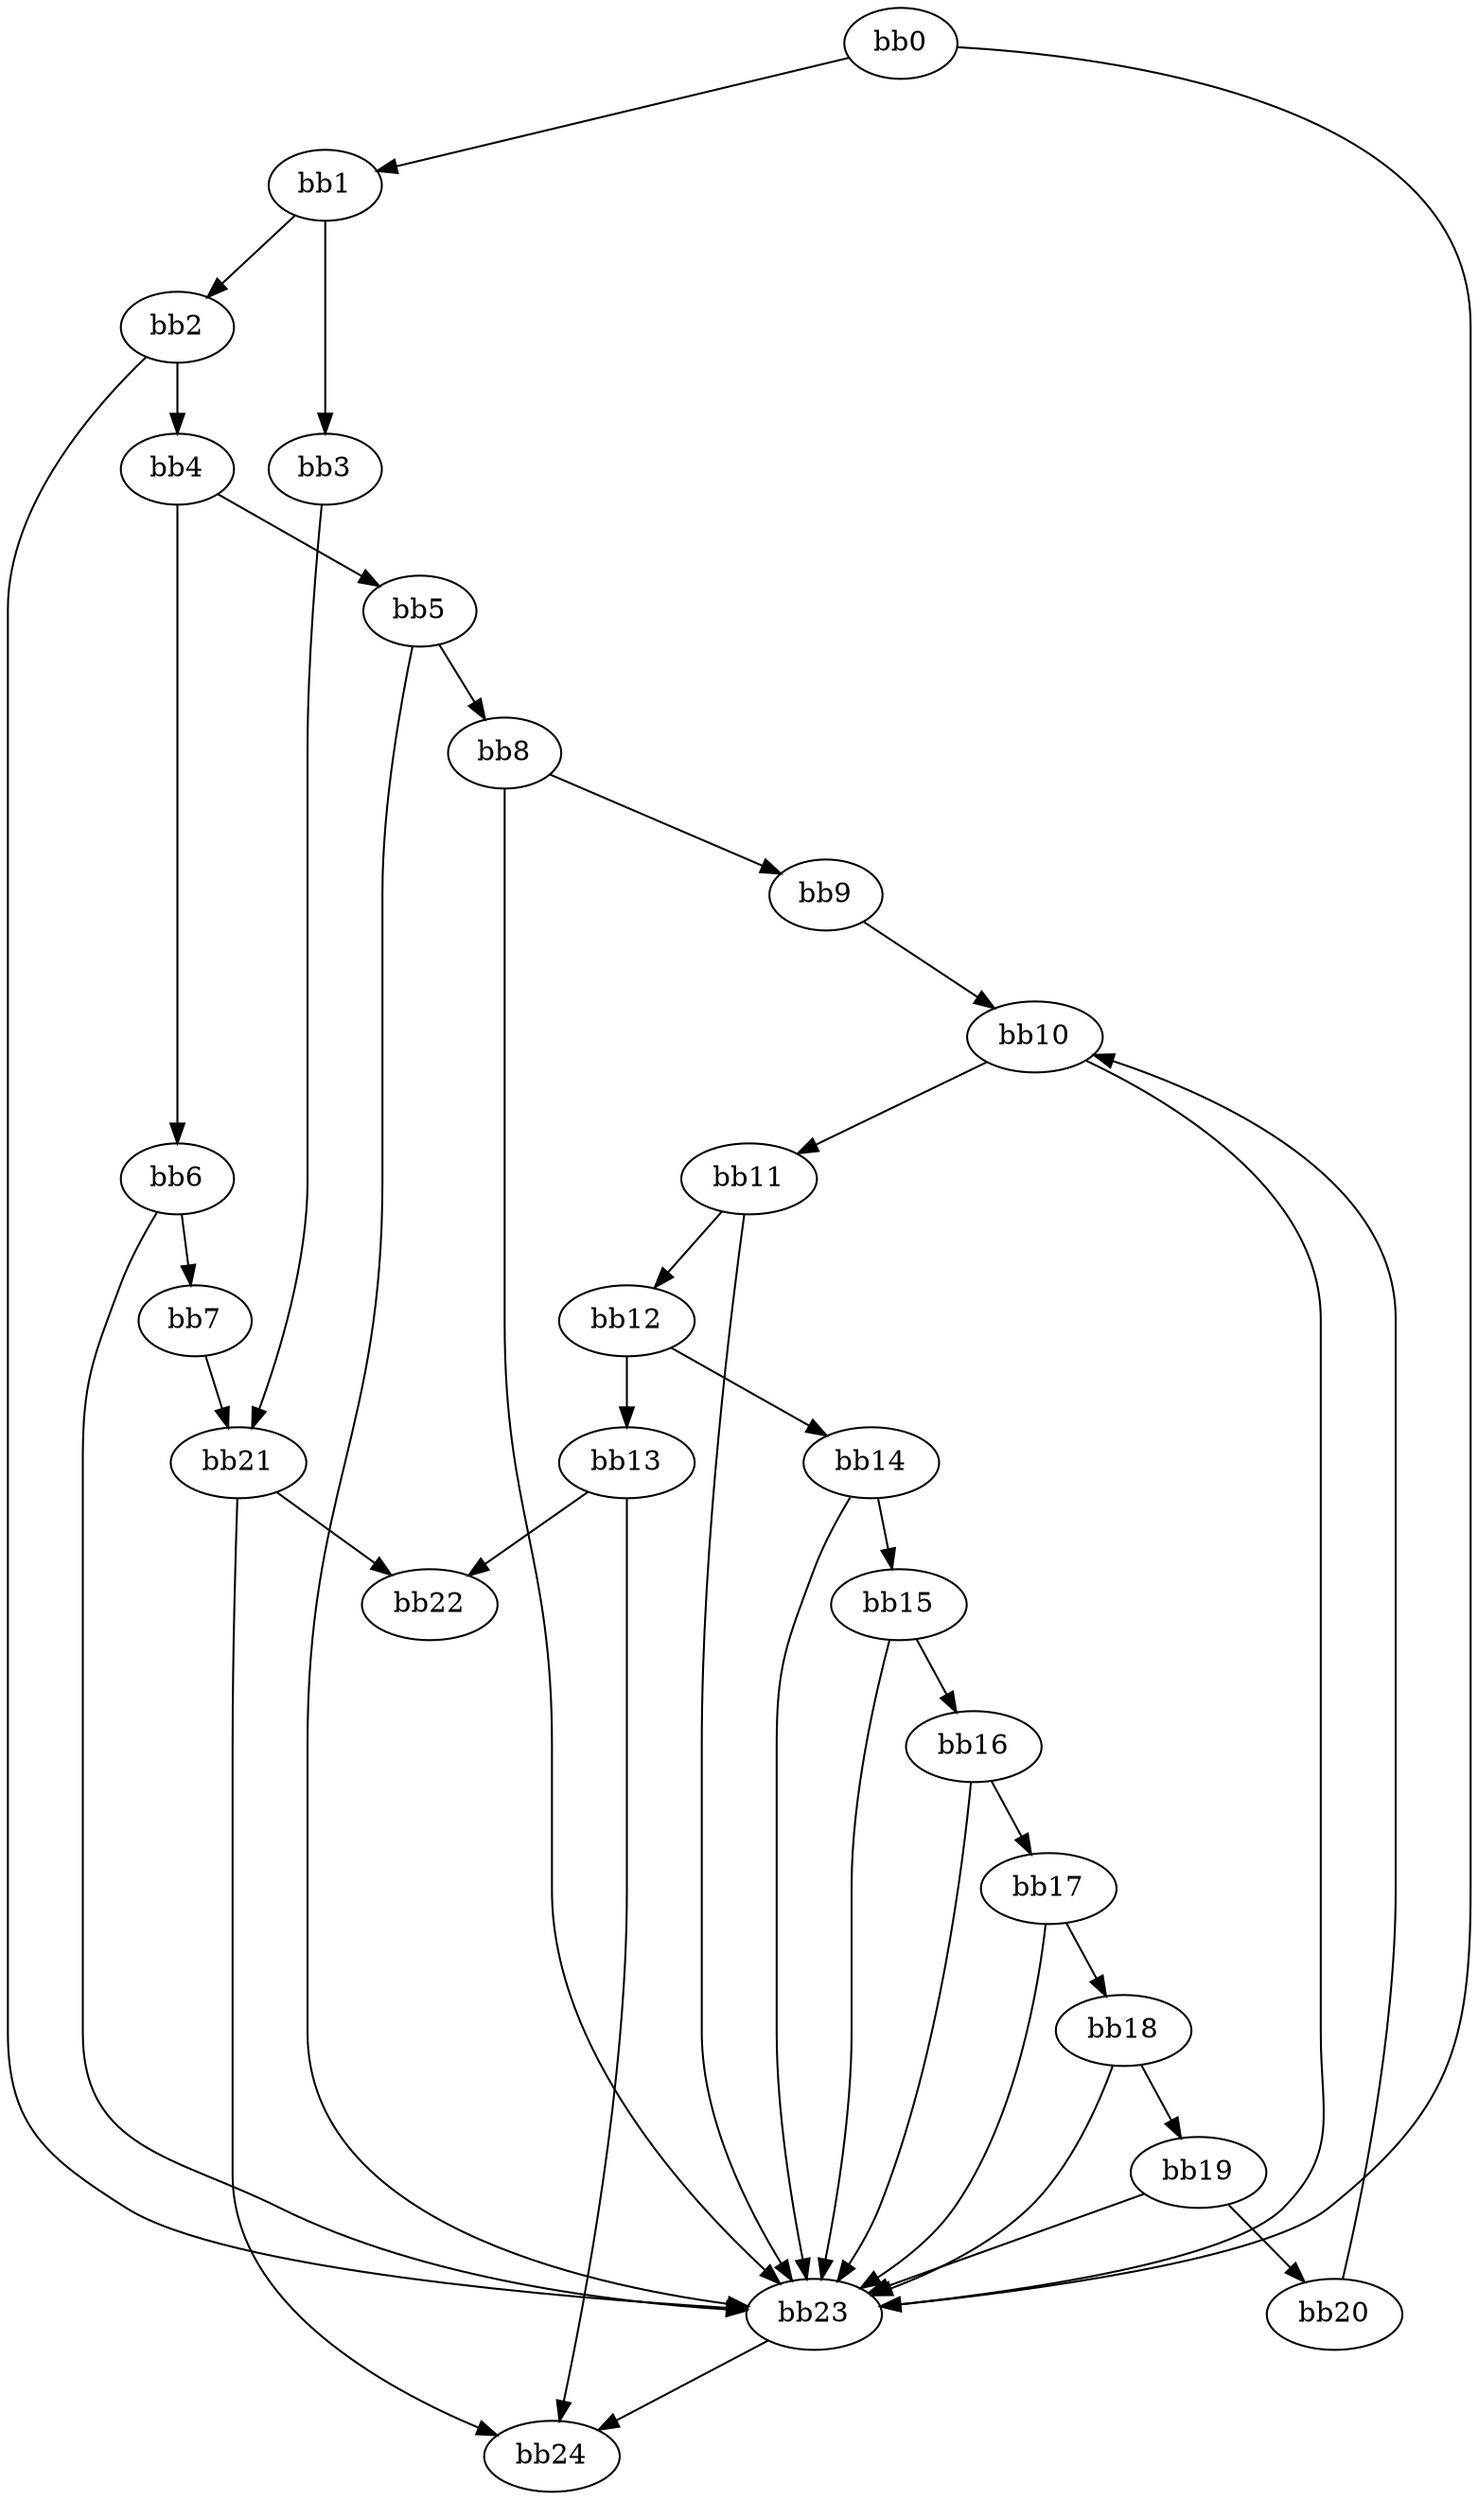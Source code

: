 digraph {
    0 [ label = "bb0\l" ]
    1 [ label = "bb1\l" ]
    2 [ label = "bb2\l" ]
    3 [ label = "bb3\l" ]
    4 [ label = "bb4\l" ]
    5 [ label = "bb5\l" ]
    6 [ label = "bb6\l" ]
    7 [ label = "bb7\l" ]
    8 [ label = "bb8\l" ]
    9 [ label = "bb9\l" ]
    10 [ label = "bb10\l" ]
    11 [ label = "bb11\l" ]
    12 [ label = "bb12\l" ]
    13 [ label = "bb13\l" ]
    14 [ label = "bb14\l" ]
    15 [ label = "bb15\l" ]
    16 [ label = "bb16\l" ]
    17 [ label = "bb17\l" ]
    18 [ label = "bb18\l" ]
    19 [ label = "bb19\l" ]
    20 [ label = "bb20\l" ]
    21 [ label = "bb21\l" ]
    22 [ label = "bb22\l" ]
    23 [ label = "bb23\l" ]
    24 [ label = "bb24\l" ]
    0 -> 1 [ ]
    0 -> 23 [ ]
    1 -> 2 [ ]
    1 -> 3 [ ]
    2 -> 4 [ ]
    2 -> 23 [ ]
    3 -> 21 [ ]
    4 -> 5 [ ]
    4 -> 6 [ ]
    5 -> 8 [ ]
    5 -> 23 [ ]
    6 -> 7 [ ]
    6 -> 23 [ ]
    7 -> 21 [ ]
    8 -> 9 [ ]
    8 -> 23 [ ]
    9 -> 10 [ ]
    10 -> 11 [ ]
    10 -> 23 [ ]
    11 -> 12 [ ]
    11 -> 23 [ ]
    12 -> 13 [ ]
    12 -> 14 [ ]
    13 -> 22 [ ]
    13 -> 24 [ ]
    14 -> 15 [ ]
    14 -> 23 [ ]
    15 -> 16 [ ]
    15 -> 23 [ ]
    16 -> 17 [ ]
    16 -> 23 [ ]
    17 -> 18 [ ]
    17 -> 23 [ ]
    18 -> 19 [ ]
    18 -> 23 [ ]
    19 -> 20 [ ]
    19 -> 23 [ ]
    20 -> 10 [ ]
    21 -> 22 [ ]
    21 -> 24 [ ]
    23 -> 24 [ ]
}

